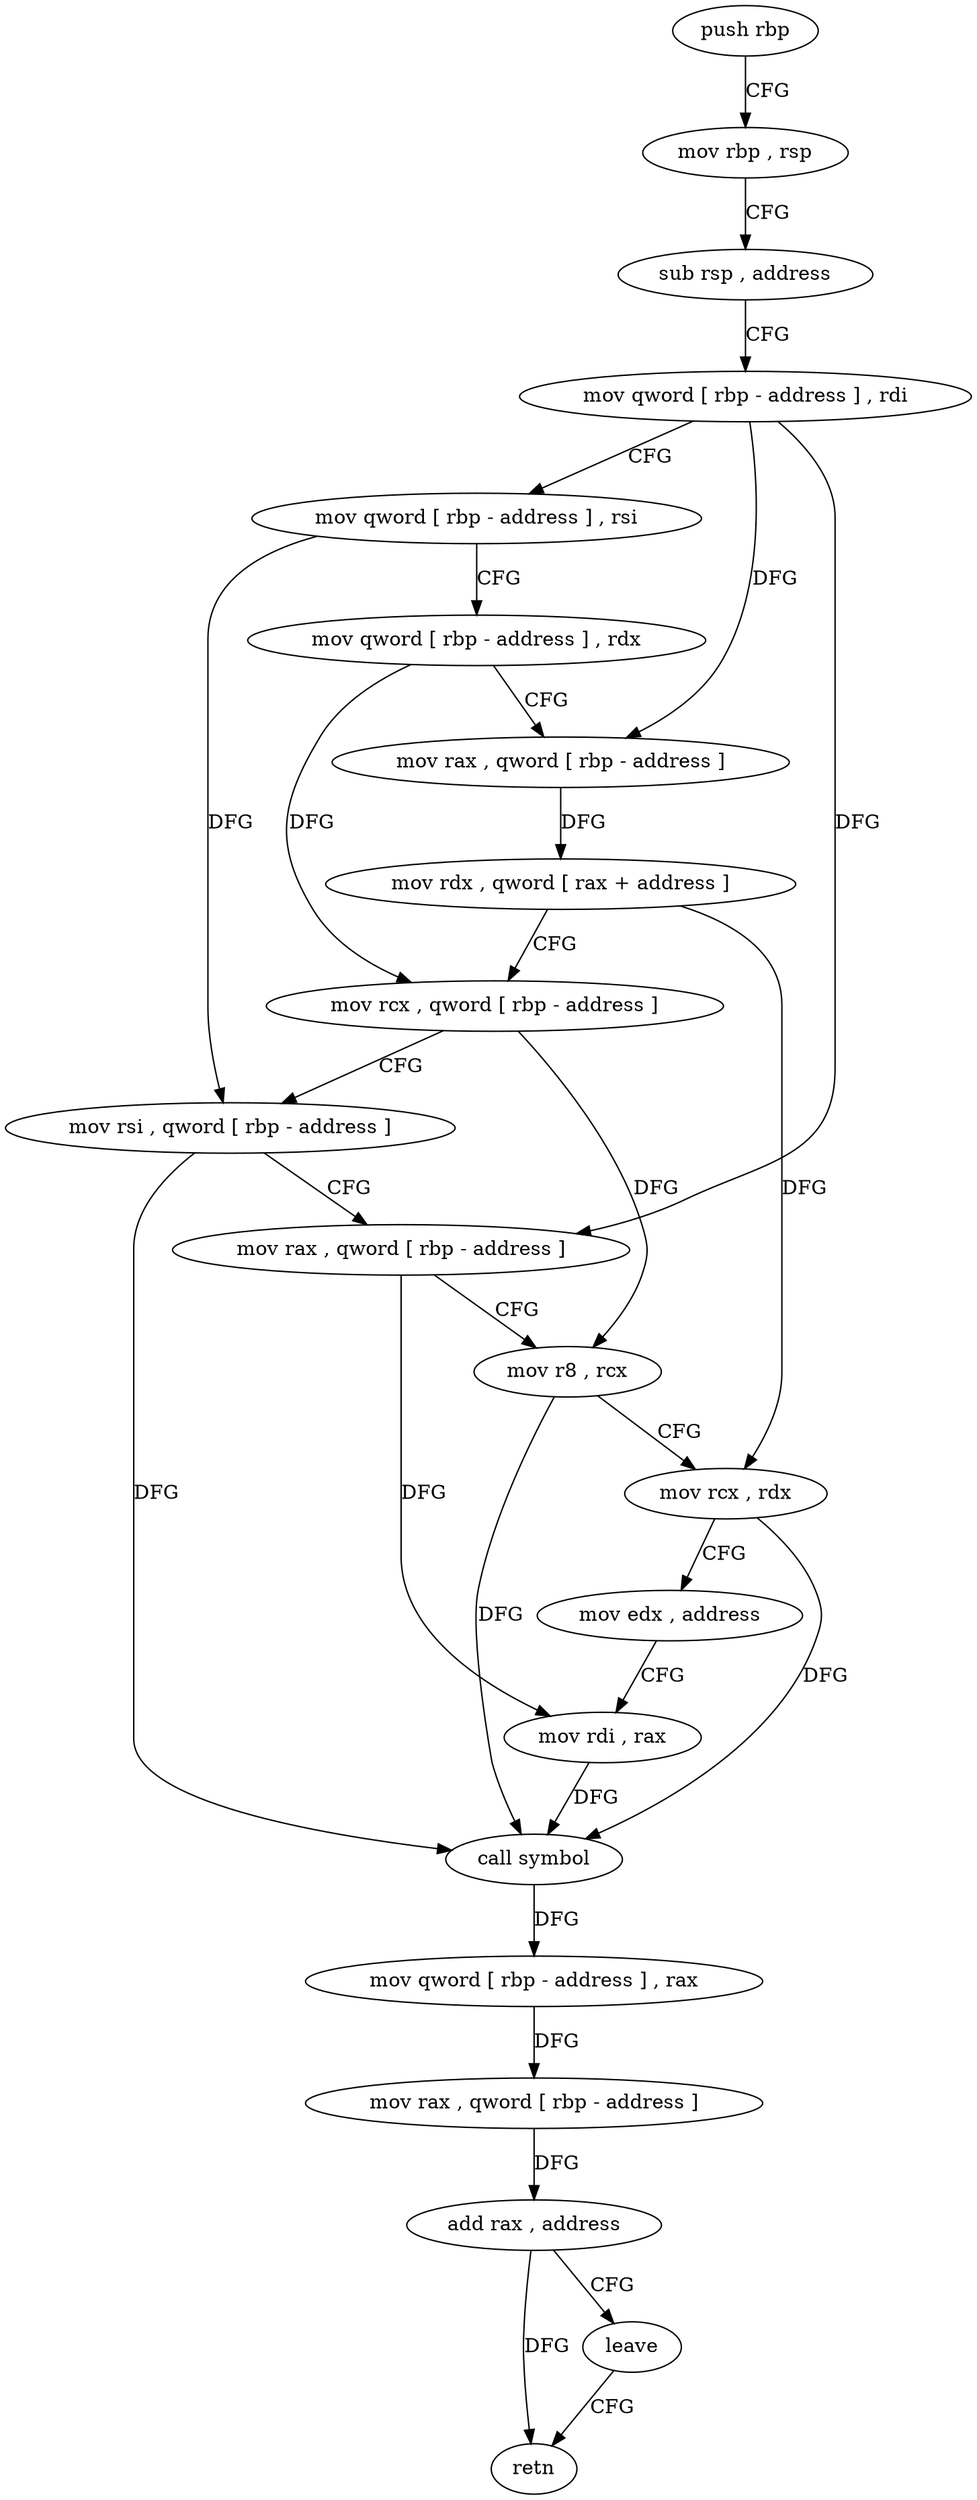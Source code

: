 digraph "func" {
"195923" [label = "push rbp" ]
"195924" [label = "mov rbp , rsp" ]
"195927" [label = "sub rsp , address" ]
"195931" [label = "mov qword [ rbp - address ] , rdi" ]
"195935" [label = "mov qword [ rbp - address ] , rsi" ]
"195939" [label = "mov qword [ rbp - address ] , rdx" ]
"195943" [label = "mov rax , qword [ rbp - address ]" ]
"195947" [label = "mov rdx , qword [ rax + address ]" ]
"195951" [label = "mov rcx , qword [ rbp - address ]" ]
"195955" [label = "mov rsi , qword [ rbp - address ]" ]
"195959" [label = "mov rax , qword [ rbp - address ]" ]
"195963" [label = "mov r8 , rcx" ]
"195966" [label = "mov rcx , rdx" ]
"195969" [label = "mov edx , address" ]
"195974" [label = "mov rdi , rax" ]
"195977" [label = "call symbol" ]
"195982" [label = "mov qword [ rbp - address ] , rax" ]
"195986" [label = "mov rax , qword [ rbp - address ]" ]
"195990" [label = "add rax , address" ]
"195994" [label = "leave" ]
"195995" [label = "retn" ]
"195923" -> "195924" [ label = "CFG" ]
"195924" -> "195927" [ label = "CFG" ]
"195927" -> "195931" [ label = "CFG" ]
"195931" -> "195935" [ label = "CFG" ]
"195931" -> "195943" [ label = "DFG" ]
"195931" -> "195959" [ label = "DFG" ]
"195935" -> "195939" [ label = "CFG" ]
"195935" -> "195955" [ label = "DFG" ]
"195939" -> "195943" [ label = "CFG" ]
"195939" -> "195951" [ label = "DFG" ]
"195943" -> "195947" [ label = "DFG" ]
"195947" -> "195951" [ label = "CFG" ]
"195947" -> "195966" [ label = "DFG" ]
"195951" -> "195955" [ label = "CFG" ]
"195951" -> "195963" [ label = "DFG" ]
"195955" -> "195959" [ label = "CFG" ]
"195955" -> "195977" [ label = "DFG" ]
"195959" -> "195963" [ label = "CFG" ]
"195959" -> "195974" [ label = "DFG" ]
"195963" -> "195966" [ label = "CFG" ]
"195963" -> "195977" [ label = "DFG" ]
"195966" -> "195969" [ label = "CFG" ]
"195966" -> "195977" [ label = "DFG" ]
"195969" -> "195974" [ label = "CFG" ]
"195974" -> "195977" [ label = "DFG" ]
"195977" -> "195982" [ label = "DFG" ]
"195982" -> "195986" [ label = "DFG" ]
"195986" -> "195990" [ label = "DFG" ]
"195990" -> "195994" [ label = "CFG" ]
"195990" -> "195995" [ label = "DFG" ]
"195994" -> "195995" [ label = "CFG" ]
}
